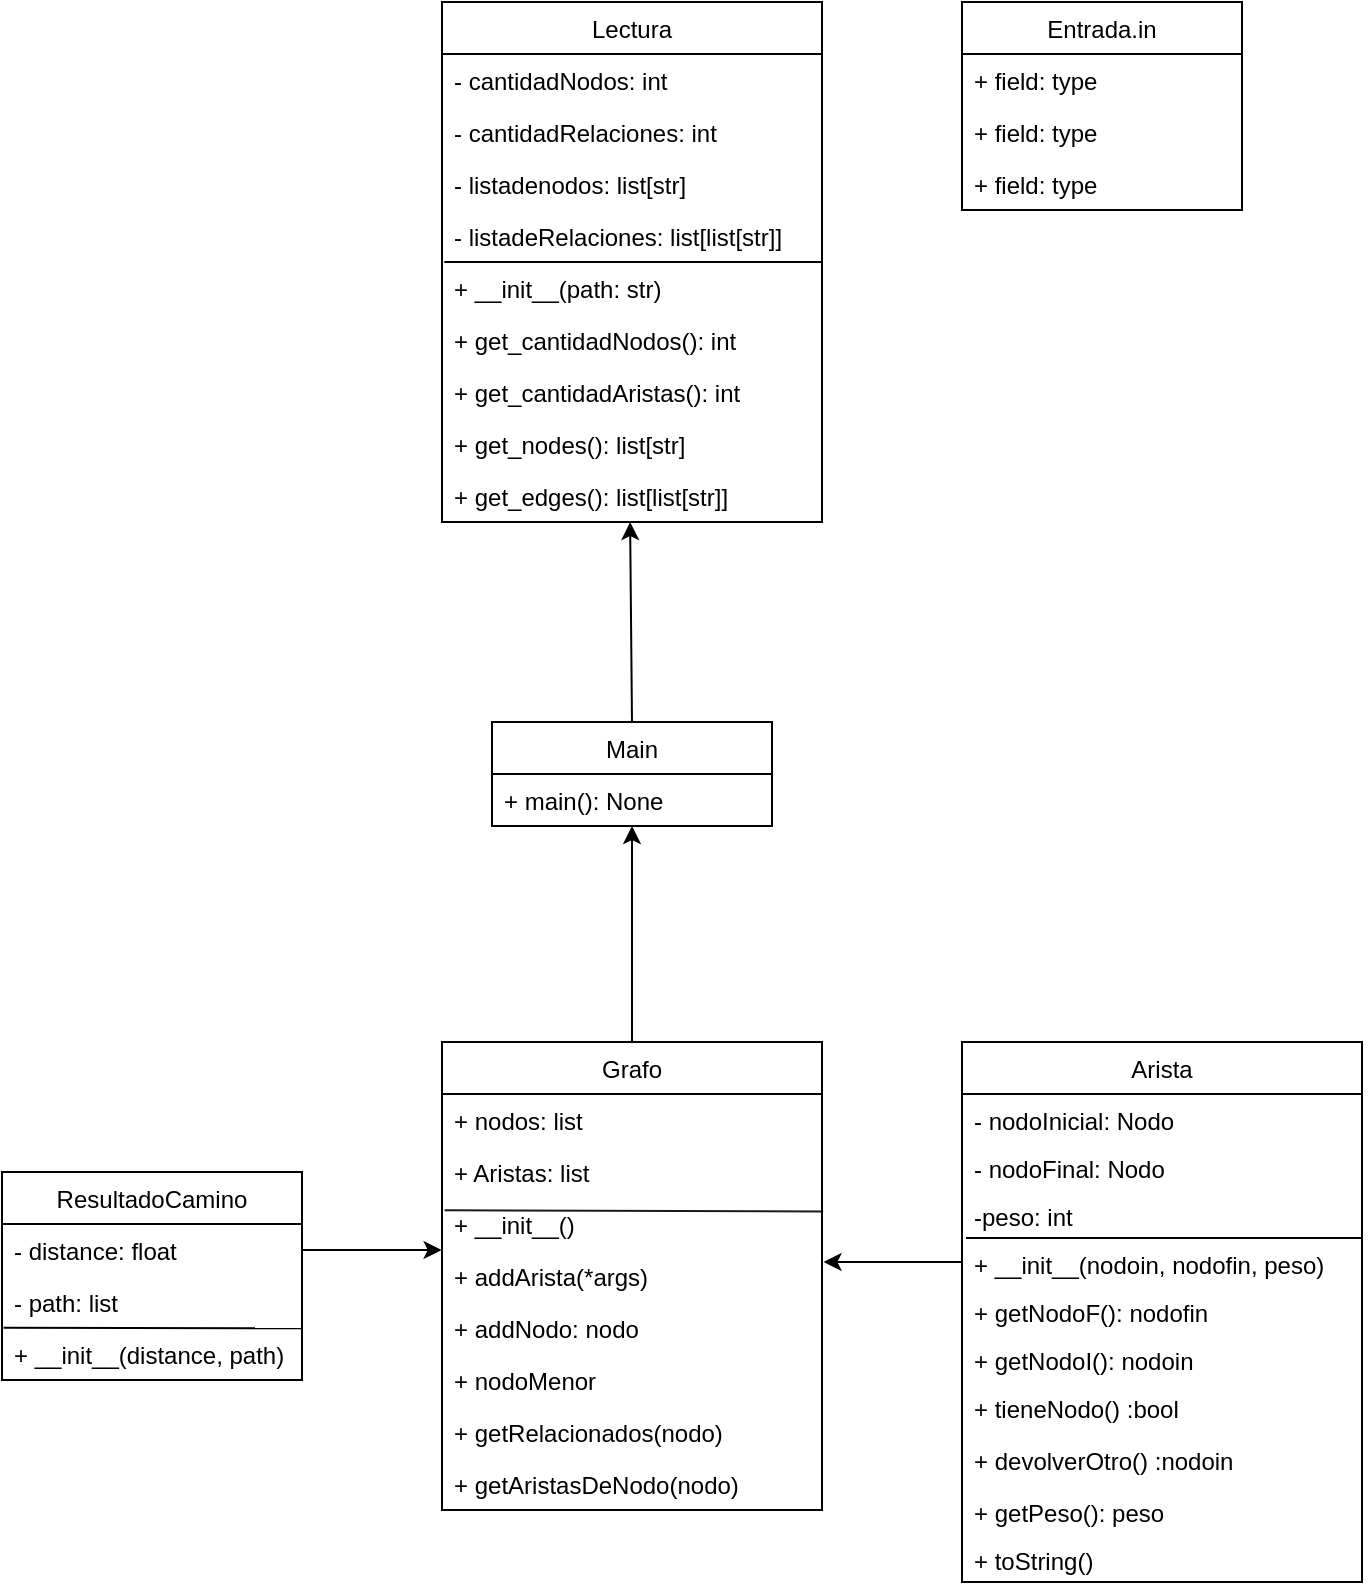 <mxfile version="24.5.3" type="device">
  <diagram name="Page-1" id="jT8q71IDl5kLCgGPPeI5">
    <mxGraphModel dx="989" dy="538" grid="1" gridSize="10" guides="1" tooltips="1" connect="1" arrows="1" fold="1" page="1" pageScale="1" pageWidth="850" pageHeight="1100" math="0" shadow="0">
      <root>
        <mxCell id="0" />
        <mxCell id="1" parent="0" />
        <mxCell id="4BHa0V8jdn2U7fwrEG5H-1" value="Grafo" style="swimlane;fontStyle=0;childLayout=stackLayout;horizontal=1;startSize=26;fillColor=none;horizontalStack=0;resizeParent=1;resizeParentMax=0;resizeLast=0;collapsible=1;marginBottom=0;" vertex="1" parent="1">
          <mxGeometry x="270" y="550" width="190" height="234" as="geometry" />
        </mxCell>
        <mxCell id="4BHa0V8jdn2U7fwrEG5H-2" value="+ nodos: list" style="text;strokeColor=none;fillColor=none;align=left;verticalAlign=top;spacingLeft=4;spacingRight=4;overflow=hidden;rotatable=0;points=[[0,0.5],[1,0.5]];portConstraint=eastwest;" vertex="1" parent="4BHa0V8jdn2U7fwrEG5H-1">
          <mxGeometry y="26" width="190" height="26" as="geometry" />
        </mxCell>
        <mxCell id="4BHa0V8jdn2U7fwrEG5H-3" value="+ Aristas: list" style="text;strokeColor=none;fillColor=none;align=left;verticalAlign=top;spacingLeft=4;spacingRight=4;overflow=hidden;rotatable=0;points=[[0,0.5],[1,0.5]];portConstraint=eastwest;" vertex="1" parent="4BHa0V8jdn2U7fwrEG5H-1">
          <mxGeometry y="52" width="190" height="26" as="geometry" />
        </mxCell>
        <mxCell id="4BHa0V8jdn2U7fwrEG5H-23" value="" style="endArrow=none;html=1;rounded=0;exitX=0.007;exitY=0.235;exitDx=0;exitDy=0;exitPerimeter=0;entryX=1.003;entryY=0.261;entryDx=0;entryDy=0;entryPerimeter=0;strokeWidth=1;endSize=0;opacity=90;jumpSize=3;" edge="1" parent="4BHa0V8jdn2U7fwrEG5H-1" source="4BHa0V8jdn2U7fwrEG5H-4" target="4BHa0V8jdn2U7fwrEG5H-4">
          <mxGeometry width="50" height="50" relative="1" as="geometry">
            <mxPoint x="10.0" y="83.278" as="sourcePoint" />
            <mxPoint x="149.58" y="82.81" as="targetPoint" />
          </mxGeometry>
        </mxCell>
        <mxCell id="4BHa0V8jdn2U7fwrEG5H-4" value="+ __init__()  " style="text;strokeColor=none;fillColor=none;align=left;verticalAlign=top;spacingLeft=4;spacingRight=4;overflow=hidden;rotatable=0;points=[[0,0.5],[1,0.5]];portConstraint=eastwest;" vertex="1" parent="4BHa0V8jdn2U7fwrEG5H-1">
          <mxGeometry y="78" width="190" height="26" as="geometry" />
        </mxCell>
        <mxCell id="4BHa0V8jdn2U7fwrEG5H-34" value="+ addArista(*args)" style="text;strokeColor=none;fillColor=none;align=left;verticalAlign=top;spacingLeft=4;spacingRight=4;overflow=hidden;rotatable=0;points=[[0,0.5],[1,0.5]];portConstraint=eastwest;" vertex="1" parent="4BHa0V8jdn2U7fwrEG5H-1">
          <mxGeometry y="104" width="190" height="26" as="geometry" />
        </mxCell>
        <mxCell id="4BHa0V8jdn2U7fwrEG5H-26" value="+ addNodo: nodo" style="text;strokeColor=none;fillColor=none;align=left;verticalAlign=top;spacingLeft=4;spacingRight=4;overflow=hidden;rotatable=0;points=[[0,0.5],[1,0.5]];portConstraint=eastwest;" vertex="1" parent="4BHa0V8jdn2U7fwrEG5H-1">
          <mxGeometry y="130" width="190" height="26" as="geometry" />
        </mxCell>
        <mxCell id="4BHa0V8jdn2U7fwrEG5H-24" value="+ nodoMenor" style="text;strokeColor=none;fillColor=none;align=left;verticalAlign=top;spacingLeft=4;spacingRight=4;overflow=hidden;rotatable=0;points=[[0,0.5],[1,0.5]];portConstraint=eastwest;" vertex="1" parent="4BHa0V8jdn2U7fwrEG5H-1">
          <mxGeometry y="156" width="190" height="26" as="geometry" />
        </mxCell>
        <mxCell id="4BHa0V8jdn2U7fwrEG5H-25" value="+ getRelacionados(nodo)  " style="text;strokeColor=none;fillColor=none;align=left;verticalAlign=top;spacingLeft=4;spacingRight=4;overflow=hidden;rotatable=0;points=[[0,0.5],[1,0.5]];portConstraint=eastwest;" vertex="1" parent="4BHa0V8jdn2U7fwrEG5H-1">
          <mxGeometry y="182" width="190" height="26" as="geometry" />
        </mxCell>
        <mxCell id="4BHa0V8jdn2U7fwrEG5H-27" value="+ getAristasDeNodo(nodo)  " style="text;strokeColor=none;fillColor=none;align=left;verticalAlign=top;spacingLeft=4;spacingRight=4;overflow=hidden;rotatable=0;points=[[0,0.5],[1,0.5]];portConstraint=eastwest;" vertex="1" parent="4BHa0V8jdn2U7fwrEG5H-1">
          <mxGeometry y="208" width="190" height="26" as="geometry" />
        </mxCell>
        <mxCell id="4BHa0V8jdn2U7fwrEG5H-5" value="Arista" style="swimlane;fontStyle=0;childLayout=stackLayout;horizontal=1;startSize=26;fillColor=none;horizontalStack=0;resizeParent=1;resizeParentMax=0;resizeLast=0;collapsible=1;marginBottom=0;" vertex="1" parent="1">
          <mxGeometry x="530" y="550" width="200" height="270" as="geometry" />
        </mxCell>
        <mxCell id="4BHa0V8jdn2U7fwrEG5H-28" value="" style="endArrow=none;html=1;rounded=0;exitX=0.01;exitY=0;exitDx=0;exitDy=0;exitPerimeter=0;entryX=1.002;entryY=0;entryDx=0;entryDy=0;entryPerimeter=0;" edge="1" parent="4BHa0V8jdn2U7fwrEG5H-5" source="4BHa0V8jdn2U7fwrEG5H-10" target="4BHa0V8jdn2U7fwrEG5H-10">
          <mxGeometry width="50" height="50" relative="1" as="geometry">
            <mxPoint x="10" y="180" as="sourcePoint" />
            <mxPoint x="60" y="130" as="targetPoint" />
          </mxGeometry>
        </mxCell>
        <mxCell id="4BHa0V8jdn2U7fwrEG5H-31" value="- nodoInicial: Nodo   " style="text;strokeColor=none;fillColor=none;align=left;verticalAlign=top;spacingLeft=4;spacingRight=4;overflow=hidden;rotatable=0;points=[[0,0.5],[1,0.5]];portConstraint=eastwest;" vertex="1" parent="4BHa0V8jdn2U7fwrEG5H-5">
          <mxGeometry y="26" width="200" height="24" as="geometry" />
        </mxCell>
        <mxCell id="4BHa0V8jdn2U7fwrEG5H-30" value="- nodoFinal: Nodo " style="text;strokeColor=none;fillColor=none;align=left;verticalAlign=top;spacingLeft=4;spacingRight=4;overflow=hidden;rotatable=0;points=[[0,0.5],[1,0.5]];portConstraint=eastwest;" vertex="1" parent="4BHa0V8jdn2U7fwrEG5H-5">
          <mxGeometry y="50" width="200" height="24" as="geometry" />
        </mxCell>
        <mxCell id="4BHa0V8jdn2U7fwrEG5H-29" value="-peso: int" style="text;strokeColor=none;fillColor=none;align=left;verticalAlign=top;spacingLeft=4;spacingRight=4;overflow=hidden;rotatable=0;points=[[0,0.5],[1,0.5]];portConstraint=eastwest;" vertex="1" parent="4BHa0V8jdn2U7fwrEG5H-5">
          <mxGeometry y="74" width="200" height="24" as="geometry" />
        </mxCell>
        <mxCell id="4BHa0V8jdn2U7fwrEG5H-10" value="+ __init__(nodoin, nodofin, peso)" style="text;strokeColor=none;fillColor=none;align=left;verticalAlign=top;spacingLeft=4;spacingRight=4;overflow=hidden;rotatable=0;points=[[0,0.5],[1,0.5]];portConstraint=eastwest;" vertex="1" parent="4BHa0V8jdn2U7fwrEG5H-5">
          <mxGeometry y="98" width="200" height="24" as="geometry" />
        </mxCell>
        <mxCell id="4BHa0V8jdn2U7fwrEG5H-33" value="+ getNodoF(): nodofin" style="text;strokeColor=none;fillColor=none;align=left;verticalAlign=top;spacingLeft=4;spacingRight=4;overflow=hidden;rotatable=0;points=[[0,0.5],[1,0.5]];portConstraint=eastwest;" vertex="1" parent="4BHa0V8jdn2U7fwrEG5H-5">
          <mxGeometry y="122" width="200" height="24" as="geometry" />
        </mxCell>
        <mxCell id="4BHa0V8jdn2U7fwrEG5H-9" value="+ getNodoI(): nodoin" style="text;strokeColor=none;fillColor=none;align=left;verticalAlign=top;spacingLeft=4;spacingRight=4;overflow=hidden;rotatable=0;points=[[0,0.5],[1,0.5]];portConstraint=eastwest;" vertex="1" parent="4BHa0V8jdn2U7fwrEG5H-5">
          <mxGeometry y="146" width="200" height="24" as="geometry" />
        </mxCell>
        <mxCell id="4BHa0V8jdn2U7fwrEG5H-6" value="+ tieneNodo() :bool" style="text;strokeColor=none;fillColor=none;align=left;verticalAlign=top;spacingLeft=4;spacingRight=4;overflow=hidden;rotatable=0;points=[[0,0.5],[1,0.5]];portConstraint=eastwest;" vertex="1" parent="4BHa0V8jdn2U7fwrEG5H-5">
          <mxGeometry y="170" width="200" height="26" as="geometry" />
        </mxCell>
        <mxCell id="4BHa0V8jdn2U7fwrEG5H-7" value="+ devolverOtro() :nodoin " style="text;strokeColor=none;fillColor=none;align=left;verticalAlign=top;spacingLeft=4;spacingRight=4;overflow=hidden;rotatable=0;points=[[0,0.5],[1,0.5]];portConstraint=eastwest;" vertex="1" parent="4BHa0V8jdn2U7fwrEG5H-5">
          <mxGeometry y="196" width="200" height="26" as="geometry" />
        </mxCell>
        <mxCell id="4BHa0V8jdn2U7fwrEG5H-8" value="+ getPeso(): peso" style="text;strokeColor=none;fillColor=none;align=left;verticalAlign=top;spacingLeft=4;spacingRight=4;overflow=hidden;rotatable=0;points=[[0,0.5],[1,0.5]];portConstraint=eastwest;" vertex="1" parent="4BHa0V8jdn2U7fwrEG5H-5">
          <mxGeometry y="222" width="200" height="24" as="geometry" />
        </mxCell>
        <mxCell id="4BHa0V8jdn2U7fwrEG5H-32" value="+ toString()   " style="text;strokeColor=none;fillColor=none;align=left;verticalAlign=top;spacingLeft=4;spacingRight=4;overflow=hidden;rotatable=0;points=[[0,0.5],[1,0.5]];portConstraint=eastwest;" vertex="1" parent="4BHa0V8jdn2U7fwrEG5H-5">
          <mxGeometry y="246" width="200" height="24" as="geometry" />
        </mxCell>
        <mxCell id="4BHa0V8jdn2U7fwrEG5H-11" value="Entrada.in" style="swimlane;fontStyle=0;childLayout=stackLayout;horizontal=1;startSize=26;fillColor=none;horizontalStack=0;resizeParent=1;resizeParentMax=0;resizeLast=0;collapsible=1;marginBottom=0;" vertex="1" parent="1">
          <mxGeometry x="530" y="30" width="140" height="104" as="geometry" />
        </mxCell>
        <mxCell id="4BHa0V8jdn2U7fwrEG5H-12" value="+ field: type" style="text;strokeColor=none;fillColor=none;align=left;verticalAlign=top;spacingLeft=4;spacingRight=4;overflow=hidden;rotatable=0;points=[[0,0.5],[1,0.5]];portConstraint=eastwest;" vertex="1" parent="4BHa0V8jdn2U7fwrEG5H-11">
          <mxGeometry y="26" width="140" height="26" as="geometry" />
        </mxCell>
        <mxCell id="4BHa0V8jdn2U7fwrEG5H-13" value="+ field: type" style="text;strokeColor=none;fillColor=none;align=left;verticalAlign=top;spacingLeft=4;spacingRight=4;overflow=hidden;rotatable=0;points=[[0,0.5],[1,0.5]];portConstraint=eastwest;" vertex="1" parent="4BHa0V8jdn2U7fwrEG5H-11">
          <mxGeometry y="52" width="140" height="26" as="geometry" />
        </mxCell>
        <mxCell id="4BHa0V8jdn2U7fwrEG5H-14" value="+ field: type" style="text;strokeColor=none;fillColor=none;align=left;verticalAlign=top;spacingLeft=4;spacingRight=4;overflow=hidden;rotatable=0;points=[[0,0.5],[1,0.5]];portConstraint=eastwest;" vertex="1" parent="4BHa0V8jdn2U7fwrEG5H-11">
          <mxGeometry y="78" width="140" height="26" as="geometry" />
        </mxCell>
        <mxCell id="4BHa0V8jdn2U7fwrEG5H-15" value="Lectura" style="swimlane;fontStyle=0;childLayout=stackLayout;horizontal=1;startSize=26;fillColor=none;horizontalStack=0;resizeParent=1;resizeParentMax=0;resizeLast=0;collapsible=1;marginBottom=0;" vertex="1" parent="1">
          <mxGeometry x="270" y="30" width="190" height="260" as="geometry" />
        </mxCell>
        <mxCell id="4BHa0V8jdn2U7fwrEG5H-16" value="- cantidadNodos: int " style="text;strokeColor=none;fillColor=none;align=left;verticalAlign=top;spacingLeft=4;spacingRight=4;overflow=hidden;rotatable=0;points=[[0,0.5],[1,0.5]];portConstraint=eastwest;" vertex="1" parent="4BHa0V8jdn2U7fwrEG5H-15">
          <mxGeometry y="26" width="190" height="26" as="geometry" />
        </mxCell>
        <mxCell id="4BHa0V8jdn2U7fwrEG5H-36" value="" style="endArrow=none;html=1;rounded=0;exitX=0.006;exitY=0.002;exitDx=0;exitDy=0;exitPerimeter=0;entryX=1;entryY=1;entryDx=0;entryDy=0;entryPerimeter=0;" edge="1" parent="4BHa0V8jdn2U7fwrEG5H-15" source="4BHa0V8jdn2U7fwrEG5H-18" target="4BHa0V8jdn2U7fwrEG5H-17">
          <mxGeometry width="50" height="50" relative="1" as="geometry">
            <mxPoint x="60" y="110" as="sourcePoint" />
            <mxPoint x="110" y="60" as="targetPoint" />
          </mxGeometry>
        </mxCell>
        <mxCell id="4BHa0V8jdn2U7fwrEG5H-41" value="- cantidadRelaciones: int " style="text;strokeColor=none;fillColor=none;align=left;verticalAlign=top;spacingLeft=4;spacingRight=4;overflow=hidden;rotatable=0;points=[[0,0.5],[1,0.5]];portConstraint=eastwest;" vertex="1" parent="4BHa0V8jdn2U7fwrEG5H-15">
          <mxGeometry y="52" width="190" height="26" as="geometry" />
        </mxCell>
        <mxCell id="4BHa0V8jdn2U7fwrEG5H-42" value=" - listadenodos: list[str]  " style="text;strokeColor=none;fillColor=none;align=left;verticalAlign=top;spacingLeft=4;spacingRight=4;overflow=hidden;rotatable=0;points=[[0,0.5],[1,0.5]];portConstraint=eastwest;" vertex="1" parent="4BHa0V8jdn2U7fwrEG5H-15">
          <mxGeometry y="78" width="190" height="26" as="geometry" />
        </mxCell>
        <mxCell id="4BHa0V8jdn2U7fwrEG5H-17" value=" - listadeRelaciones: list[list[str]]  " style="text;strokeColor=none;fillColor=none;align=left;verticalAlign=top;spacingLeft=4;spacingRight=4;overflow=hidden;rotatable=0;points=[[0,0.5],[1,0.5]];portConstraint=eastwest;" vertex="1" parent="4BHa0V8jdn2U7fwrEG5H-15">
          <mxGeometry y="104" width="190" height="26" as="geometry" />
        </mxCell>
        <mxCell id="4BHa0V8jdn2U7fwrEG5H-18" value="+ __init__(path: str)" style="text;strokeColor=none;fillColor=none;align=left;verticalAlign=top;spacingLeft=4;spacingRight=4;overflow=hidden;rotatable=0;points=[[0,0.5],[1,0.5]];portConstraint=eastwest;" vertex="1" parent="4BHa0V8jdn2U7fwrEG5H-15">
          <mxGeometry y="130" width="190" height="26" as="geometry" />
        </mxCell>
        <mxCell id="4BHa0V8jdn2U7fwrEG5H-37" value="+ get_cantidadNodos(): int " style="text;strokeColor=none;fillColor=none;align=left;verticalAlign=top;spacingLeft=4;spacingRight=4;overflow=hidden;rotatable=0;points=[[0,0.5],[1,0.5]];portConstraint=eastwest;" vertex="1" parent="4BHa0V8jdn2U7fwrEG5H-15">
          <mxGeometry y="156" width="190" height="26" as="geometry" />
        </mxCell>
        <mxCell id="4BHa0V8jdn2U7fwrEG5H-38" value="+ get_cantidadAristas(): int" style="text;strokeColor=none;fillColor=none;align=left;verticalAlign=top;spacingLeft=4;spacingRight=4;overflow=hidden;rotatable=0;points=[[0,0.5],[1,0.5]];portConstraint=eastwest;" vertex="1" parent="4BHa0V8jdn2U7fwrEG5H-15">
          <mxGeometry y="182" width="190" height="26" as="geometry" />
        </mxCell>
        <mxCell id="4BHa0V8jdn2U7fwrEG5H-40" value="+ get_nodes(): list[str]" style="text;strokeColor=none;fillColor=none;align=left;verticalAlign=top;spacingLeft=4;spacingRight=4;overflow=hidden;rotatable=0;points=[[0,0.5],[1,0.5]];portConstraint=eastwest;" vertex="1" parent="4BHa0V8jdn2U7fwrEG5H-15">
          <mxGeometry y="208" width="190" height="26" as="geometry" />
        </mxCell>
        <mxCell id="4BHa0V8jdn2U7fwrEG5H-39" value="+ get_edges(): list[list[str]]" style="text;strokeColor=none;fillColor=none;align=left;verticalAlign=top;spacingLeft=4;spacingRight=4;overflow=hidden;rotatable=0;points=[[0,0.5],[1,0.5]];portConstraint=eastwest;" vertex="1" parent="4BHa0V8jdn2U7fwrEG5H-15">
          <mxGeometry y="234" width="190" height="26" as="geometry" />
        </mxCell>
        <mxCell id="4BHa0V8jdn2U7fwrEG5H-19" value="Main" style="swimlane;fontStyle=0;childLayout=stackLayout;horizontal=1;startSize=26;fillColor=none;horizontalStack=0;resizeParent=1;resizeParentMax=0;resizeLast=0;collapsible=1;marginBottom=0;" vertex="1" parent="1">
          <mxGeometry x="295" y="390" width="140" height="52" as="geometry" />
        </mxCell>
        <mxCell id="4BHa0V8jdn2U7fwrEG5H-66" value="+ main(): None" style="text;strokeColor=none;fillColor=none;align=left;verticalAlign=top;spacingLeft=4;spacingRight=4;overflow=hidden;rotatable=0;points=[[0,0.5],[1,0.5]];portConstraint=eastwest;" vertex="1" parent="4BHa0V8jdn2U7fwrEG5H-19">
          <mxGeometry y="26" width="140" height="26" as="geometry" />
        </mxCell>
        <mxCell id="4BHa0V8jdn2U7fwrEG5H-54" value="ResultadoCamino" style="swimlane;fontStyle=0;childLayout=stackLayout;horizontal=1;startSize=26;fillColor=none;horizontalStack=0;resizeParent=1;resizeParentMax=0;resizeLast=0;collapsible=1;marginBottom=0;" vertex="1" parent="1">
          <mxGeometry x="50" y="615" width="150" height="104" as="geometry" />
        </mxCell>
        <mxCell id="4BHa0V8jdn2U7fwrEG5H-55" value="- distance: float " style="text;strokeColor=none;fillColor=none;align=left;verticalAlign=top;spacingLeft=4;spacingRight=4;overflow=hidden;rotatable=0;points=[[0,0.5],[1,0.5]];portConstraint=eastwest;" vertex="1" parent="4BHa0V8jdn2U7fwrEG5H-54">
          <mxGeometry y="26" width="150" height="26" as="geometry" />
        </mxCell>
        <mxCell id="4BHa0V8jdn2U7fwrEG5H-58" value="" style="endArrow=none;html=1;rounded=0;exitX=0.005;exitY=-0.004;exitDx=0;exitDy=0;exitPerimeter=0;entryX=1.002;entryY=1.005;entryDx=0;entryDy=0;entryPerimeter=0;" edge="1" parent="4BHa0V8jdn2U7fwrEG5H-54" source="4BHa0V8jdn2U7fwrEG5H-57" target="4BHa0V8jdn2U7fwrEG5H-56">
          <mxGeometry width="50" height="50" relative="1" as="geometry">
            <mxPoint x="40" y="110" as="sourcePoint" />
            <mxPoint x="90" y="60" as="targetPoint" />
          </mxGeometry>
        </mxCell>
        <mxCell id="4BHa0V8jdn2U7fwrEG5H-56" value="- path: list   " style="text;strokeColor=none;fillColor=none;align=left;verticalAlign=top;spacingLeft=4;spacingRight=4;overflow=hidden;rotatable=0;points=[[0,0.5],[1,0.5]];portConstraint=eastwest;" vertex="1" parent="4BHa0V8jdn2U7fwrEG5H-54">
          <mxGeometry y="52" width="150" height="26" as="geometry" />
        </mxCell>
        <mxCell id="4BHa0V8jdn2U7fwrEG5H-57" value="+ __init__(distance, path)" style="text;strokeColor=none;fillColor=none;align=left;verticalAlign=top;spacingLeft=4;spacingRight=4;overflow=hidden;rotatable=0;points=[[0,0.5],[1,0.5]];portConstraint=eastwest;" vertex="1" parent="4BHa0V8jdn2U7fwrEG5H-54">
          <mxGeometry y="78" width="150" height="26" as="geometry" />
        </mxCell>
        <mxCell id="4BHa0V8jdn2U7fwrEG5H-60" value="" style="endArrow=classic;html=1;rounded=0;entryX=1.004;entryY=0.231;entryDx=0;entryDy=0;exitX=0;exitY=0.5;exitDx=0;exitDy=0;spacing=0;fontSize=11;entryPerimeter=0;" edge="1" parent="1" source="4BHa0V8jdn2U7fwrEG5H-10" target="4BHa0V8jdn2U7fwrEG5H-34">
          <mxGeometry width="50" height="50" relative="1" as="geometry">
            <mxPoint x="340" y="780" as="sourcePoint" />
            <mxPoint x="390" y="730" as="targetPoint" />
          </mxGeometry>
        </mxCell>
        <mxCell id="4BHa0V8jdn2U7fwrEG5H-61" value="" style="endArrow=classic;html=1;rounded=0;entryX=0.495;entryY=1;entryDx=0;entryDy=0;entryPerimeter=0;exitX=0.5;exitY=0;exitDx=0;exitDy=0;" edge="1" parent="1" source="4BHa0V8jdn2U7fwrEG5H-19" target="4BHa0V8jdn2U7fwrEG5H-39">
          <mxGeometry width="50" height="50" relative="1" as="geometry">
            <mxPoint x="380" y="380" as="sourcePoint" />
            <mxPoint x="430" y="330" as="targetPoint" />
          </mxGeometry>
        </mxCell>
        <mxCell id="4BHa0V8jdn2U7fwrEG5H-63" value="" style="endArrow=classic;html=1;rounded=0;entryX=-0.001;entryY=0.001;entryDx=0;entryDy=0;entryPerimeter=0;" edge="1" parent="1" source="4BHa0V8jdn2U7fwrEG5H-55" target="4BHa0V8jdn2U7fwrEG5H-34">
          <mxGeometry width="50" height="50" relative="1" as="geometry">
            <mxPoint x="190" y="704" as="sourcePoint" />
            <mxPoint x="220.711" y="39" as="targetPoint" />
          </mxGeometry>
        </mxCell>
        <mxCell id="4BHa0V8jdn2U7fwrEG5H-64" value="" style="endArrow=classic;html=1;rounded=0;exitX=0.5;exitY=0;exitDx=0;exitDy=0;entryX=0.5;entryY=1;entryDx=0;entryDy=0;" edge="1" parent="1" source="4BHa0V8jdn2U7fwrEG5H-1" target="4BHa0V8jdn2U7fwrEG5H-19">
          <mxGeometry width="50" height="50" relative="1" as="geometry">
            <mxPoint x="360" y="520" as="sourcePoint" />
            <mxPoint x="360" y="410" as="targetPoint" />
          </mxGeometry>
        </mxCell>
      </root>
    </mxGraphModel>
  </diagram>
</mxfile>
